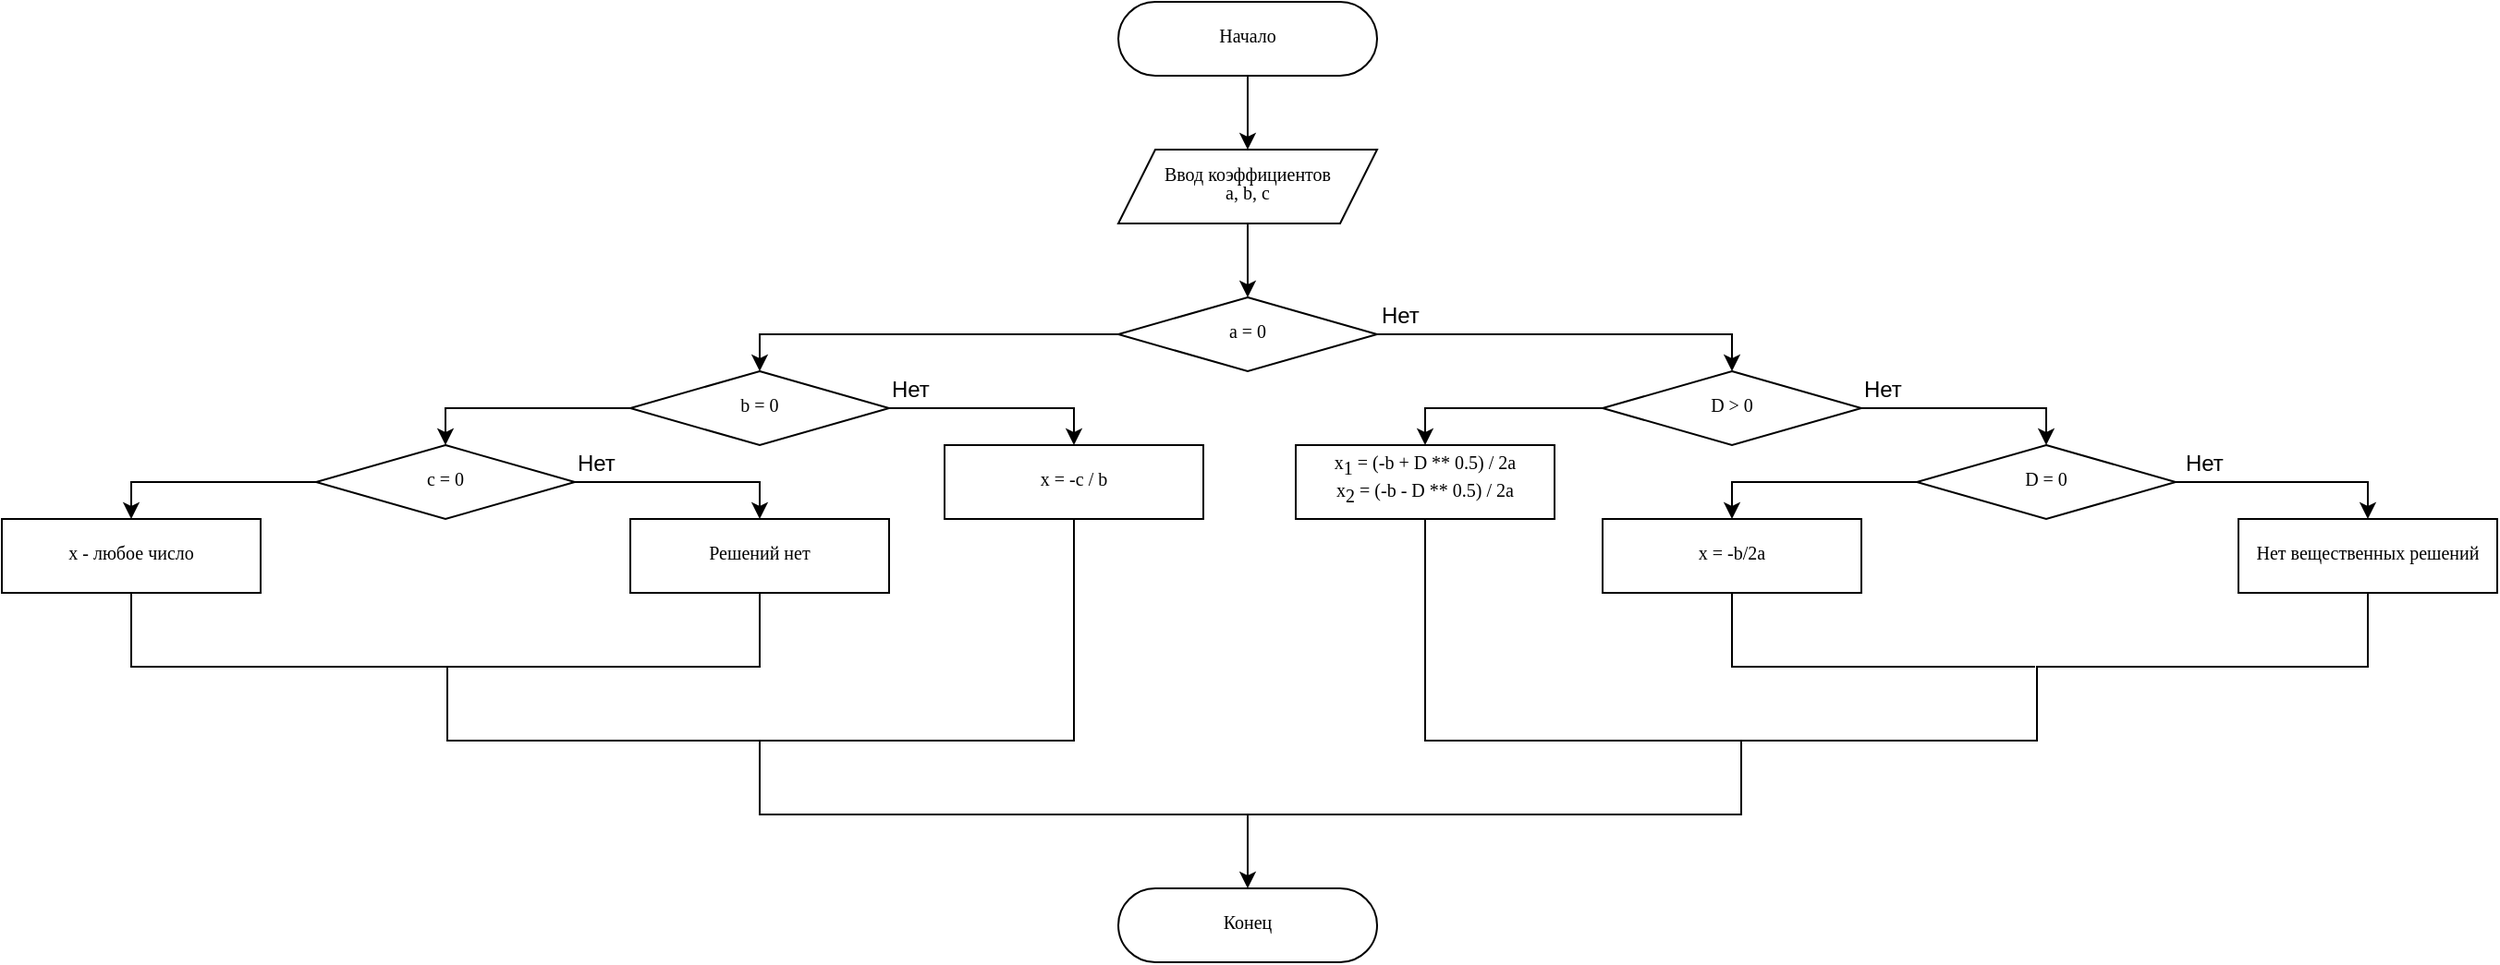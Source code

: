 <mxfile version="24.4.6" type="device">
  <diagram id="dpH4ohGO0HKcF4fwbO6b" name="Решение квадратного уравнения">
    <mxGraphModel dx="2327" dy="956" grid="1" gridSize="10" guides="1" tooltips="1" connect="1" arrows="1" fold="1" page="1" pageScale="1" pageWidth="827" pageHeight="1169" math="0" shadow="0">
      <root>
        <mxCell id="0" />
        <mxCell id="1" parent="0" />
        <mxCell id="uW62fY47EYXRu0wuaZwf-6" style="edgeStyle=orthogonalEdgeStyle;rounded=0;orthogonalLoop=1;jettySize=auto;html=1;entryX=0.5;entryY=0;entryDx=0;entryDy=0;" edge="1" parent="1" source="uW62fY47EYXRu0wuaZwf-1" target="uW62fY47EYXRu0wuaZwf-2">
          <mxGeometry relative="1" as="geometry" />
        </mxCell>
        <mxCell id="uW62fY47EYXRu0wuaZwf-1" value="&lt;p style=&quot;line-height: 1; font-size: 10px;&quot;&gt;Начало&lt;/p&gt;" style="shape=stencil(vZXxboMgEMafhj9dUNwDLG57j6u9KimCQVbt2w9Bs6LVrZvOmJj7PvzdHZyRsKwpoUaSUAkVEvZKksSgrrgEo7QNrFN6OaU+bH0YjzE0NebGixfQHA4CvdMYrc7Y8qMZEFyWqLnpXfZG6Itd098sy5WUFsKVbALnxrcw4NK+SzsPG9Jfg6i2/AptB0ORXiXJ+8+xT8/7gOOd6g2xY/Wb17sdOKw43uvgNgPHv8eyzCpLw82yA+TnQqsPebxbzIkLkSvRf4fUP10ukjA6XOvN1NB/eDNjtCt1wa8uJ8eSrrJHBOh8kTBEeuLqaxgL0AVGFhSdBBTBbjYtYj2Xuwg63kRaGeg3Nci2Xq7g8qbj+H7BD3Q8JaR/6Jn+S88PnbKb3tkQOXVhcu3MKo3fjLT/LaxkXVzgUs8yONX/xpzwCQ==);whiteSpace=wrap;html=1;aspect=fixed;fontFamily=Verdana;fontSize=10;spacingBottom=4;" vertex="1" parent="1">
          <mxGeometry x="344" y="40" width="140" height="40" as="geometry" />
        </mxCell>
        <mxCell id="uW62fY47EYXRu0wuaZwf-7" style="edgeStyle=orthogonalEdgeStyle;rounded=0;orthogonalLoop=1;jettySize=auto;html=1;entryX=0.5;entryY=0;entryDx=0;entryDy=0;" edge="1" parent="1" source="uW62fY47EYXRu0wuaZwf-2" target="uW62fY47EYXRu0wuaZwf-3">
          <mxGeometry relative="1" as="geometry" />
        </mxCell>
        <mxCell id="uW62fY47EYXRu0wuaZwf-2" value="&lt;p style=&quot;line-height: 1; font-size: 10px;&quot;&gt;Ввод коэффициентов&lt;br style=&quot;font-size: 10px;&quot;&gt;a, b, c&lt;/p&gt;" style="shape=stencil(tZRtboQgEIZPw99GYXuAxrb3mMXZShbBAN1tb78jaLvWjzZWjQmZd/CZF0ZgovAVNMh4ZqBGJp4Z5yUEoIG0KgmHLIXXFOZ9DL5BGZJ4AafgqDFlfHD2jFdVhg6hTIVOhTYrXlj2RHPaVxTSGkMQZY0fZO7yBANl6NvsI8G68p+DqCF+jQFdZzKpjL/+HfvwuA8438nvENu739zvduCh43yvxm0GztdjRUHK3M8tiiPI85uz76acNHNSWkurraMwjbEW4yLrnuXFNNAevFGiT9f2gt+rnD5P0+ieoJW5I3zdCP9A/HBxWMFYQ5DaelzYSdJHmxnVmQ5S76zDX1qbrseFqrMTYulRhaimizwKNw==);whiteSpace=wrap;html=1;aspect=fixed;fontFamily=Verdana;fontSize=10;spacingBottom=4;" vertex="1" parent="1">
          <mxGeometry x="344" y="120" width="140" height="40" as="geometry" />
        </mxCell>
        <mxCell id="uW62fY47EYXRu0wuaZwf-8" style="edgeStyle=orthogonalEdgeStyle;rounded=0;orthogonalLoop=1;jettySize=auto;html=1;entryX=0.5;entryY=0;entryDx=0;entryDy=0;" edge="1" parent="1" source="uW62fY47EYXRu0wuaZwf-3" target="uW62fY47EYXRu0wuaZwf-4">
          <mxGeometry relative="1" as="geometry">
            <Array as="points">
              <mxPoint x="676" y="220" />
            </Array>
          </mxGeometry>
        </mxCell>
        <mxCell id="uW62fY47EYXRu0wuaZwf-28" style="edgeStyle=orthogonalEdgeStyle;rounded=0;orthogonalLoop=1;jettySize=auto;html=1;entryX=0.5;entryY=0;entryDx=0;entryDy=0;" edge="1" parent="1" source="uW62fY47EYXRu0wuaZwf-3" target="uW62fY47EYXRu0wuaZwf-26">
          <mxGeometry relative="1" as="geometry" />
        </mxCell>
        <mxCell id="uW62fY47EYXRu0wuaZwf-3" value="&lt;p style=&quot;line-height: 1; font-size: 10px;&quot;&gt;a = 0&lt;/p&gt;" style="shape=stencil(tZTdboQgEIWfhtsGYZu9bmz7HixOK1kEA3S3ffsdAdu1/rQxakx0zuA3B0YgvPS1aIEwakQDhD8TxiqQyitr8BX1OokHmsJrCos+Fr4FGZJ4EU6Jk4aU8cHZM1xVFTJCmRqcCl2WvxD6hGO6m5fSGoMQLOkHmbs8woQy+C39TLBc/msQtchvIIDLJpNK2Ov/sQ+P+4CLnfwOsb37zf1uBx46LvZq3GbgYj2Wl6jM/dy8PAl5fnf2w1STZt6U1tJq6zBMz1iLME7ztTyZVnQbb5To0429wM8sj5P7aRrdE7Qyd4TvEyEj1jB+uTisQKwxIbX1sLCSqI8WM6ozHcTeWQd/tDYdjwtVZwfE0qMKUU2HeRRu);whiteSpace=wrap;html=1;aspect=fixed;fontFamily=Verdana;fontSize=10;spacingBottom=4;rounded=0;shadow=0;sketch=0;spacingLeft=20;spacingRight=20;" vertex="1" parent="1">
          <mxGeometry x="344" y="200" width="140" height="40" as="geometry" />
        </mxCell>
        <mxCell id="uW62fY47EYXRu0wuaZwf-15" style="edgeStyle=orthogonalEdgeStyle;rounded=0;orthogonalLoop=1;jettySize=auto;html=1;exitX=0;exitY=0.5;exitDx=0;exitDy=0;entryX=0.5;entryY=0;entryDx=0;entryDy=0;" edge="1" parent="1" source="uW62fY47EYXRu0wuaZwf-4" target="uW62fY47EYXRu0wuaZwf-14">
          <mxGeometry relative="1" as="geometry" />
        </mxCell>
        <mxCell id="uW62fY47EYXRu0wuaZwf-16" style="edgeStyle=orthogonalEdgeStyle;rounded=0;orthogonalLoop=1;jettySize=auto;html=1;exitX=1;exitY=0.5;exitDx=0;exitDy=0;entryX=0.5;entryY=0;entryDx=0;entryDy=0;" edge="1" parent="1" source="uW62fY47EYXRu0wuaZwf-4" target="uW62fY47EYXRu0wuaZwf-10">
          <mxGeometry relative="1" as="geometry" />
        </mxCell>
        <mxCell id="uW62fY47EYXRu0wuaZwf-4" value="&lt;p style=&quot;line-height: 1; font-size: 10px;&quot;&gt;D &amp;gt; 0&lt;/p&gt;" style="shape=stencil(tZTdboQgEIWfhtsGYZu9bmz7HixOK1kEA3S3ffsdAdu1/rQxakx0zuA3B0YgvPS1aIEwakQDhD8TxiqQyitr8BX1OokHmsJrCos+Fr4FGZJ4EU6Jk4aU8cHZM1xVFTJCmRqcCl2WvxD6hGO6m5fSGoMQLOkHmbs8woQy+C39TLBc/msQtchvIIDLJpNK2Ov/sQ+P+4CLnfwOsb37zf1uBx46LvZq3GbgYj2Wl6jM/dy8PAl5fnf2w1STZt6U1tJq6zBMz1iLME7ztTyZVnQbb5To0429wM8sj5P7aRrdE7Qyd4TvEyEj1jB+uTisQKwxIbX1sLCSqI8WM6ozHcTeWQd/tDYdjwtVZwfE0qMKUU2HeRRu);whiteSpace=wrap;html=1;aspect=fixed;fontFamily=Verdana;fontSize=10;spacingBottom=4;rounded=0;shadow=0;sketch=0;spacingLeft=20;spacingRight=20;" vertex="1" parent="1">
          <mxGeometry x="606" y="240" width="140" height="40" as="geometry" />
        </mxCell>
        <mxCell id="uW62fY47EYXRu0wuaZwf-12" style="edgeStyle=orthogonalEdgeStyle;rounded=0;orthogonalLoop=1;jettySize=auto;html=1;exitX=0;exitY=0.5;exitDx=0;exitDy=0;entryX=0.5;entryY=0;entryDx=0;entryDy=0;" edge="1" parent="1" source="uW62fY47EYXRu0wuaZwf-10" target="uW62fY47EYXRu0wuaZwf-11">
          <mxGeometry relative="1" as="geometry" />
        </mxCell>
        <mxCell id="uW62fY47EYXRu0wuaZwf-18" style="edgeStyle=orthogonalEdgeStyle;rounded=0;orthogonalLoop=1;jettySize=auto;html=1;exitX=1;exitY=0.5;exitDx=0;exitDy=0;entryX=0.5;entryY=0;entryDx=0;entryDy=0;" edge="1" parent="1" source="uW62fY47EYXRu0wuaZwf-10" target="uW62fY47EYXRu0wuaZwf-17">
          <mxGeometry relative="1" as="geometry" />
        </mxCell>
        <mxCell id="uW62fY47EYXRu0wuaZwf-10" value="&lt;p style=&quot;line-height: 1; font-size: 10px;&quot;&gt;D = 0&lt;/p&gt;" style="shape=stencil(tZTdboQgEIWfhtsGYZu9bmz7HixOK1kEA3S3ffsdAdu1/rQxakx0zuA3B0YgvPS1aIEwakQDhD8TxiqQyitr8BX1OokHmsJrCos+Fr4FGZJ4EU6Jk4aU8cHZM1xVFTJCmRqcCl2WvxD6hGO6m5fSGoMQLOkHmbs8woQy+C39TLBc/msQtchvIIDLJpNK2Ov/sQ+P+4CLnfwOsb37zf1uBx46LvZq3GbgYj2Wl6jM/dy8PAl5fnf2w1STZt6U1tJq6zBMz1iLME7ztTyZVnQbb5To0429wM8sj5P7aRrdE7Qyd4TvEyEj1jB+uTisQKwxIbX1sLCSqI8WM6ozHcTeWQd/tDYdjwtVZwfE0qMKUU2HeRRu);whiteSpace=wrap;html=1;aspect=fixed;fontFamily=Verdana;fontSize=10;spacingBottom=4;rounded=0;shadow=0;sketch=0;spacingLeft=20;spacingRight=20;" vertex="1" parent="1">
          <mxGeometry x="776" y="280" width="140" height="40" as="geometry" />
        </mxCell>
        <mxCell id="uW62fY47EYXRu0wuaZwf-21" style="edgeStyle=orthogonalEdgeStyle;rounded=0;orthogonalLoop=1;jettySize=auto;html=1;exitX=0.5;exitY=1;exitDx=0;exitDy=0;endArrow=none;endFill=0;" edge="1" parent="1" source="uW62fY47EYXRu0wuaZwf-11">
          <mxGeometry relative="1" as="geometry">
            <mxPoint x="840" y="400" as="targetPoint" />
            <Array as="points">
              <mxPoint x="676" y="400" />
            </Array>
          </mxGeometry>
        </mxCell>
        <mxCell id="uW62fY47EYXRu0wuaZwf-11" value="&lt;p style=&quot;font-size: 10px;&quot; align=&quot;center&quot; class=&quot;MsoNormal&quot;&gt;x = -b/2a&lt;/p&gt;" style="shape=stencil(tVTRboMwDPyavFYh2T5gYtt/pKlXotIkcrJ1/fuaGKQiBq0mQEjgu3B3Bhyh69SYCEJJb84g9LtQKmKwkBLdEdww9iK5vHBZDbVJEWxm8MegM/sWmEkZwwku7pB7CecbQJc7Vn8I+UZrulPXNnhPIi74NGLueBIzztOz8pfFevvrqIqkf4YM2IdkVKjP52V3r9sIVxvlHcsO6VfPu57wOHG11YdbTbj6v6yuCZn7uXW9N/Z0xPDtD3+G+XJta0MbkEq+Fi+htOyP5Wai6QZvQgw0dmO7PE4PRn/OmPCJd0FnGqZWA8KDN8G7yYLr7IJiPXEoKG99BbgB);whiteSpace=wrap;html=1;aspect=fixed;fontFamily=Verdana;fontSize=10;spacingBottom=4;" vertex="1" parent="1">
          <mxGeometry x="606" y="320" width="140" height="40" as="geometry" />
        </mxCell>
        <mxCell id="uW62fY47EYXRu0wuaZwf-40" style="edgeStyle=orthogonalEdgeStyle;rounded=0;orthogonalLoop=1;jettySize=auto;html=1;" edge="1" parent="1" source="uW62fY47EYXRu0wuaZwf-14" target="uW62fY47EYXRu0wuaZwf-41">
          <mxGeometry relative="1" as="geometry">
            <mxPoint x="680" y="480.0" as="targetPoint" />
            <Array as="points">
              <mxPoint x="510" y="440" />
              <mxPoint x="681" y="440" />
              <mxPoint x="681" y="480" />
            </Array>
          </mxGeometry>
        </mxCell>
        <mxCell id="uW62fY47EYXRu0wuaZwf-14" value="&lt;p style=&quot;font-size: 10px;&quot; align=&quot;center&quot; class=&quot;MsoNormal&quot;&gt;&lt;span style=&quot;font-size: 10px;&quot;&gt;x&lt;sub style=&quot;font-size: 10px;&quot;&gt;1&amp;nbsp;&lt;/sub&gt;= (-b + D ** 0.5) / 2a&lt;br style=&quot;font-size: 10px;&quot;&gt;&lt;/span&gt;&lt;span style=&quot;background-color: initial; font-size: 10px;&quot;&gt;x&lt;sub style=&quot;font-size: 10px;&quot;&gt;2&lt;/sub&gt; = (-b - D ** 0.5) / 2a&lt;/span&gt;&lt;/p&gt;" style="shape=stencil(tVTRboMwDPyavFYh2T5gYtt/pKlXotIkcrJ1/fuaGKQiBq0mQEjgu3B3Bhyh69SYCEJJb84g9LtQKmKwkBLdEdww9iK5vHBZDbVJEWxm8MegM/sWmEkZwwku7pB7CecbQJc7Vn8I+UZrulPXNnhPIi74NGLueBIzztOz8pfFevvrqIqkf4YM2IdkVKjP52V3r9sIVxvlHcsO6VfPu57wOHG11YdbTbj6v6yuCZn7uXW9N/Z0xPDtD3+G+XJta0MbkEq+Fi+htOyP5Wai6QZvQgw0dmO7PE4PRn/OmPCJd0FnGqZWA8KDN8G7yYLr7IJiPXEoKG99BbgB);whiteSpace=wrap;html=1;aspect=fixed;fontFamily=Verdana;fontSize=10;spacingBottom=4;" vertex="1" parent="1">
          <mxGeometry x="440" y="280" width="140" height="40" as="geometry" />
        </mxCell>
        <mxCell id="uW62fY47EYXRu0wuaZwf-20" style="edgeStyle=orthogonalEdgeStyle;rounded=0;orthogonalLoop=1;jettySize=auto;html=1;endArrow=none;endFill=0;" edge="1" parent="1" source="uW62fY47EYXRu0wuaZwf-17">
          <mxGeometry relative="1" as="geometry">
            <mxPoint x="680" y="440" as="targetPoint" />
            <Array as="points">
              <mxPoint x="1020" y="400" />
              <mxPoint x="841" y="400" />
              <mxPoint x="841" y="440" />
            </Array>
          </mxGeometry>
        </mxCell>
        <mxCell id="uW62fY47EYXRu0wuaZwf-17" value="&lt;p style=&quot;line-height: 1; font-size: 10px;&quot;&gt;Нет вещественных решений&lt;/p&gt;" style="shape=stencil(tVTRboMwDPyavFYh2T5gYtt/pKlXotIkcrJ1/fuaGKQiBq0mQEjgu3B3Bhyh69SYCEJJb84g9LtQKmKwkBLdEdww9iK5vHBZDbVJEWxm8MegM/sWmEkZwwku7pB7CecbQJc7Vn8I+UZrulPXNnhPIi74NGLueBIzztOz8pfFevvrqIqkf4YM2IdkVKjP52V3r9sIVxvlHcsO6VfPu57wOHG11YdbTbj6v6yuCZn7uXW9N/Z0xPDtD3+G+XJta0MbkEq+Fi+htOyP5Wai6QZvQgw0dmO7PE4PRn/OmPCJd0FnGqZWA8KDN8G7yYLr7IJiPXEoKG99BbgB);whiteSpace=wrap;html=1;aspect=fixed;fontFamily=Verdana;fontSize=10;spacingBottom=4;" vertex="1" parent="1">
          <mxGeometry x="950" y="320" width="140" height="40" as="geometry" />
        </mxCell>
        <mxCell id="uW62fY47EYXRu0wuaZwf-29" style="edgeStyle=orthogonalEdgeStyle;rounded=0;orthogonalLoop=1;jettySize=auto;html=1;exitX=1;exitY=0.5;exitDx=0;exitDy=0;entryX=0.5;entryY=0;entryDx=0;entryDy=0;" edge="1" parent="1" source="uW62fY47EYXRu0wuaZwf-26" target="uW62fY47EYXRu0wuaZwf-27">
          <mxGeometry relative="1" as="geometry" />
        </mxCell>
        <mxCell id="uW62fY47EYXRu0wuaZwf-31" style="edgeStyle=orthogonalEdgeStyle;rounded=0;orthogonalLoop=1;jettySize=auto;html=1;exitX=0;exitY=0.5;exitDx=0;exitDy=0;entryX=0.5;entryY=0;entryDx=0;entryDy=0;" edge="1" parent="1" source="uW62fY47EYXRu0wuaZwf-26" target="uW62fY47EYXRu0wuaZwf-30">
          <mxGeometry relative="1" as="geometry" />
        </mxCell>
        <mxCell id="uW62fY47EYXRu0wuaZwf-26" value="&lt;p style=&quot;line-height: 1; font-size: 10px;&quot;&gt;b = 0&lt;/p&gt;" style="shape=stencil(tZTdboQgEIWfhtsGYZu9bmz7HixOK1kEA3S3ffsdAdu1/rQxakx0zuA3B0YgvPS1aIEwakQDhD8TxiqQyitr8BX1OokHmsJrCos+Fr4FGZJ4EU6Jk4aU8cHZM1xVFTJCmRqcCl2WvxD6hGO6m5fSGoMQLOkHmbs8woQy+C39TLBc/msQtchvIIDLJpNK2Ov/sQ+P+4CLnfwOsb37zf1uBx46LvZq3GbgYj2Wl6jM/dy8PAl5fnf2w1STZt6U1tJq6zBMz1iLME7ztTyZVnQbb5To0429wM8sj5P7aRrdE7Qyd4TvEyEj1jB+uTisQKwxIbX1sLCSqI8WM6ozHcTeWQd/tDYdjwtVZwfE0qMKUU2HeRRu);whiteSpace=wrap;html=1;aspect=fixed;fontFamily=Verdana;fontSize=10;spacingBottom=4;rounded=0;shadow=0;sketch=0;spacingLeft=20;spacingRight=20;" vertex="1" parent="1">
          <mxGeometry x="80" y="240" width="140" height="40" as="geometry" />
        </mxCell>
        <mxCell id="uW62fY47EYXRu0wuaZwf-39" style="edgeStyle=orthogonalEdgeStyle;rounded=0;orthogonalLoop=1;jettySize=auto;html=1;endArrow=none;endFill=0;" edge="1" parent="1" source="uW62fY47EYXRu0wuaZwf-27">
          <mxGeometry relative="1" as="geometry">
            <mxPoint x="440" y="480" as="targetPoint" />
            <Array as="points">
              <mxPoint x="320" y="440" />
              <mxPoint x="150" y="440" />
            </Array>
          </mxGeometry>
        </mxCell>
        <mxCell id="uW62fY47EYXRu0wuaZwf-27" value="&lt;p style=&quot;line-height: 1; font-size: 10px;&quot;&gt;x = -c / b&lt;/p&gt;" style="shape=stencil(tVTRboMwDPyavFYh2T5gYtt/pKlXotIkcrJ1/fuaGKQiBq0mQEjgu3B3Bhyh69SYCEJJb84g9LtQKmKwkBLdEdww9iK5vHBZDbVJEWxm8MegM/sWmEkZwwku7pB7CecbQJc7Vn8I+UZrulPXNnhPIi74NGLueBIzztOz8pfFevvrqIqkf4YM2IdkVKjP52V3r9sIVxvlHcsO6VfPu57wOHG11YdbTbj6v6yuCZn7uXW9N/Z0xPDtD3+G+XJta0MbkEq+Fi+htOyP5Wai6QZvQgw0dmO7PE4PRn/OmPCJd0FnGqZWA8KDN8G7yYLr7IJiPXEoKG99BbgB);whiteSpace=wrap;html=1;aspect=fixed;fontFamily=Verdana;fontSize=10;spacingBottom=4;" vertex="1" parent="1">
          <mxGeometry x="250" y="280" width="140" height="40" as="geometry" />
        </mxCell>
        <mxCell id="uW62fY47EYXRu0wuaZwf-33" style="edgeStyle=orthogonalEdgeStyle;rounded=0;orthogonalLoop=1;jettySize=auto;html=1;exitX=1;exitY=0.5;exitDx=0;exitDy=0;entryX=0.5;entryY=0;entryDx=0;entryDy=0;" edge="1" parent="1" source="uW62fY47EYXRu0wuaZwf-30" target="uW62fY47EYXRu0wuaZwf-32">
          <mxGeometry relative="1" as="geometry" />
        </mxCell>
        <mxCell id="uW62fY47EYXRu0wuaZwf-35" style="edgeStyle=orthogonalEdgeStyle;rounded=0;orthogonalLoop=1;jettySize=auto;html=1;entryX=0.5;entryY=0;entryDx=0;entryDy=0;" edge="1" parent="1" source="uW62fY47EYXRu0wuaZwf-30" target="uW62fY47EYXRu0wuaZwf-34">
          <mxGeometry relative="1" as="geometry" />
        </mxCell>
        <mxCell id="uW62fY47EYXRu0wuaZwf-30" value="&lt;p style=&quot;line-height: 1; font-size: 10px;&quot;&gt;c = 0&lt;/p&gt;" style="shape=stencil(tZTdboQgEIWfhtsGYZu9bmz7HixOK1kEA3S3ffsdAdu1/rQxakx0zuA3B0YgvPS1aIEwakQDhD8TxiqQyitr8BX1OokHmsJrCos+Fr4FGZJ4EU6Jk4aU8cHZM1xVFTJCmRqcCl2WvxD6hGO6m5fSGoMQLOkHmbs8woQy+C39TLBc/msQtchvIIDLJpNK2Ov/sQ+P+4CLnfwOsb37zf1uBx46LvZq3GbgYj2Wl6jM/dy8PAl5fnf2w1STZt6U1tJq6zBMz1iLME7ztTyZVnQbb5To0429wM8sj5P7aRrdE7Qyd4TvEyEj1jB+uTisQKwxIbX1sLCSqI8WM6ozHcTeWQd/tDYdjwtVZwfE0qMKUU2HeRRu);whiteSpace=wrap;html=1;aspect=fixed;fontFamily=Verdana;fontSize=10;spacingBottom=4;rounded=0;shadow=0;sketch=0;spacingLeft=20;spacingRight=20;" vertex="1" parent="1">
          <mxGeometry x="-90" y="280" width="140" height="40" as="geometry" />
        </mxCell>
        <mxCell id="uW62fY47EYXRu0wuaZwf-38" style="edgeStyle=orthogonalEdgeStyle;rounded=0;orthogonalLoop=1;jettySize=auto;html=1;endArrow=none;endFill=0;" edge="1" parent="1" source="uW62fY47EYXRu0wuaZwf-32">
          <mxGeometry relative="1" as="geometry">
            <mxPoint x="150" y="440" as="targetPoint" />
            <Array as="points">
              <mxPoint x="150" y="400" />
              <mxPoint x="-19" y="400" />
              <mxPoint x="-19" y="440" />
            </Array>
          </mxGeometry>
        </mxCell>
        <mxCell id="uW62fY47EYXRu0wuaZwf-32" value="&lt;p style=&quot;line-height: 1; font-size: 10px;&quot;&gt;Решений нет&lt;/p&gt;" style="shape=stencil(tVTRboMwDPyavFYh2T5gYtt/pKlXotIkcrJ1/fuaGKQiBq0mQEjgu3B3Bhyh69SYCEJJb84g9LtQKmKwkBLdEdww9iK5vHBZDbVJEWxm8MegM/sWmEkZwwku7pB7CecbQJc7Vn8I+UZrulPXNnhPIi74NGLueBIzztOz8pfFevvrqIqkf4YM2IdkVKjP52V3r9sIVxvlHcsO6VfPu57wOHG11YdbTbj6v6yuCZn7uXW9N/Z0xPDtD3+G+XJta0MbkEq+Fi+htOyP5Wai6QZvQgw0dmO7PE4PRn/OmPCJd0FnGqZWA8KDN8G7yYLr7IJiPXEoKG99BbgB);whiteSpace=wrap;html=1;aspect=fixed;fontFamily=Verdana;fontSize=10;spacingBottom=4;" vertex="1" parent="1">
          <mxGeometry x="80" y="320" width="140" height="40" as="geometry" />
        </mxCell>
        <mxCell id="uW62fY47EYXRu0wuaZwf-37" style="edgeStyle=orthogonalEdgeStyle;rounded=0;orthogonalLoop=1;jettySize=auto;html=1;endArrow=none;endFill=0;" edge="1" parent="1" source="uW62fY47EYXRu0wuaZwf-34">
          <mxGeometry relative="1" as="geometry">
            <mxPoint x="-10" y="400" as="targetPoint" />
            <Array as="points">
              <mxPoint x="-190" y="400" />
            </Array>
          </mxGeometry>
        </mxCell>
        <mxCell id="uW62fY47EYXRu0wuaZwf-34" value="&lt;p style=&quot;line-height: 1; font-size: 10px;&quot;&gt;x - любое число&lt;/p&gt;" style="shape=stencil(tVTRboMwDPyavFYh2T5gYtt/pKlXotIkcrJ1/fuaGKQiBq0mQEjgu3B3Bhyh69SYCEJJb84g9LtQKmKwkBLdEdww9iK5vHBZDbVJEWxm8MegM/sWmEkZwwku7pB7CecbQJc7Vn8I+UZrulPXNnhPIi74NGLueBIzztOz8pfFevvrqIqkf4YM2IdkVKjP52V3r9sIVxvlHcsO6VfPu57wOHG11YdbTbj6v6yuCZn7uXW9N/Z0xPDtD3+G+XJta0MbkEq+Fi+htOyP5Wai6QZvQgw0dmO7PE4PRn/OmPCJd0FnGqZWA8KDN8G7yYLr7IJiPXEoKG99BbgB);whiteSpace=wrap;html=1;aspect=fixed;fontFamily=Verdana;fontSize=10;spacingBottom=4;" vertex="1" parent="1">
          <mxGeometry x="-260" y="320" width="140" height="40" as="geometry" />
        </mxCell>
        <mxCell id="uW62fY47EYXRu0wuaZwf-41" value="&lt;p style=&quot;line-height: 1; font-size: 10px;&quot;&gt;Конец&lt;/p&gt;" style="shape=stencil(vZVhboMwDIVPk59MgbADTGy7h0tdiBoSFLJCb7+QgNZAYesGQwj07PD5mRhBWNaUUCNJqIQKCXslSYLyaK82VHqdUi9bL+NRQ1NjbnzwAprDQaDPNEarM7b8aAYElyVqbvoseyP0xa7pT5blSkoL4Uo2QeYmb2HApX2Wdh42lL8Gqrb8Cg3qwaSPkuT959in533A8U5+Q+zofnO/24FDx/FeG7cZOP49lmU2sjTcLDtAfi60+rBf2j0zJy5EroTSVvq7q0USRodjvZka+g9vlhjTlbrgV5eTbUlX2SMCdL5IGJSeZPU11AJ0gZEFRScBRfA2mxaxnoe7CDreRFoZ6F9qUG3druDypuP4vuEHOp4S0j/0TP+l54d22U3vbIhcdGFy7cwqjd+MtP8trFRdXOBKzyq4qP9/ucAn);whiteSpace=wrap;html=1;aspect=fixed;fontFamily=Verdana;fontSize=10;spacingBottom=4;" vertex="1" parent="1">
          <mxGeometry x="344" y="520.0" width="140" height="40" as="geometry" />
        </mxCell>
        <mxCell id="uW62fY47EYXRu0wuaZwf-42" value="&amp;nbsp;Нет" style="text;html=1;align=center;verticalAlign=middle;whiteSpace=wrap;rounded=0;" vertex="1" parent="1">
          <mxGeometry x="475" y="200" width="40" height="20" as="geometry" />
        </mxCell>
        <mxCell id="uW62fY47EYXRu0wuaZwf-43" value="&amp;nbsp;Нет" style="text;html=1;align=center;verticalAlign=middle;whiteSpace=wrap;rounded=0;" vertex="1" parent="1">
          <mxGeometry x="736" y="240" width="40" height="20" as="geometry" />
        </mxCell>
        <mxCell id="uW62fY47EYXRu0wuaZwf-44" value="&amp;nbsp;Нет" style="text;html=1;align=center;verticalAlign=middle;whiteSpace=wrap;rounded=0;" vertex="1" parent="1">
          <mxGeometry x="910" y="280" width="40" height="20" as="geometry" />
        </mxCell>
        <mxCell id="uW62fY47EYXRu0wuaZwf-45" value="&amp;nbsp;Нет" style="text;html=1;align=center;verticalAlign=middle;whiteSpace=wrap;rounded=0;" vertex="1" parent="1">
          <mxGeometry x="210" y="240" width="40" height="20" as="geometry" />
        </mxCell>
        <mxCell id="uW62fY47EYXRu0wuaZwf-47" value="&amp;nbsp;Нет" style="text;html=1;align=center;verticalAlign=middle;whiteSpace=wrap;rounded=0;" vertex="1" parent="1">
          <mxGeometry x="40" y="280" width="40" height="20" as="geometry" />
        </mxCell>
      </root>
    </mxGraphModel>
  </diagram>
</mxfile>

